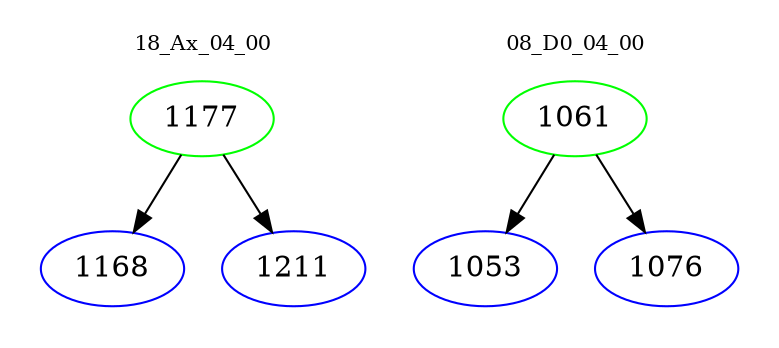 digraph{
subgraph cluster_0 {
color = white
label = "18_Ax_04_00";
fontsize=10;
T0_1177 [label="1177", color="green"]
T0_1177 -> T0_1168 [color="black"]
T0_1168 [label="1168", color="blue"]
T0_1177 -> T0_1211 [color="black"]
T0_1211 [label="1211", color="blue"]
}
subgraph cluster_1 {
color = white
label = "08_D0_04_00";
fontsize=10;
T1_1061 [label="1061", color="green"]
T1_1061 -> T1_1053 [color="black"]
T1_1053 [label="1053", color="blue"]
T1_1061 -> T1_1076 [color="black"]
T1_1076 [label="1076", color="blue"]
}
}
